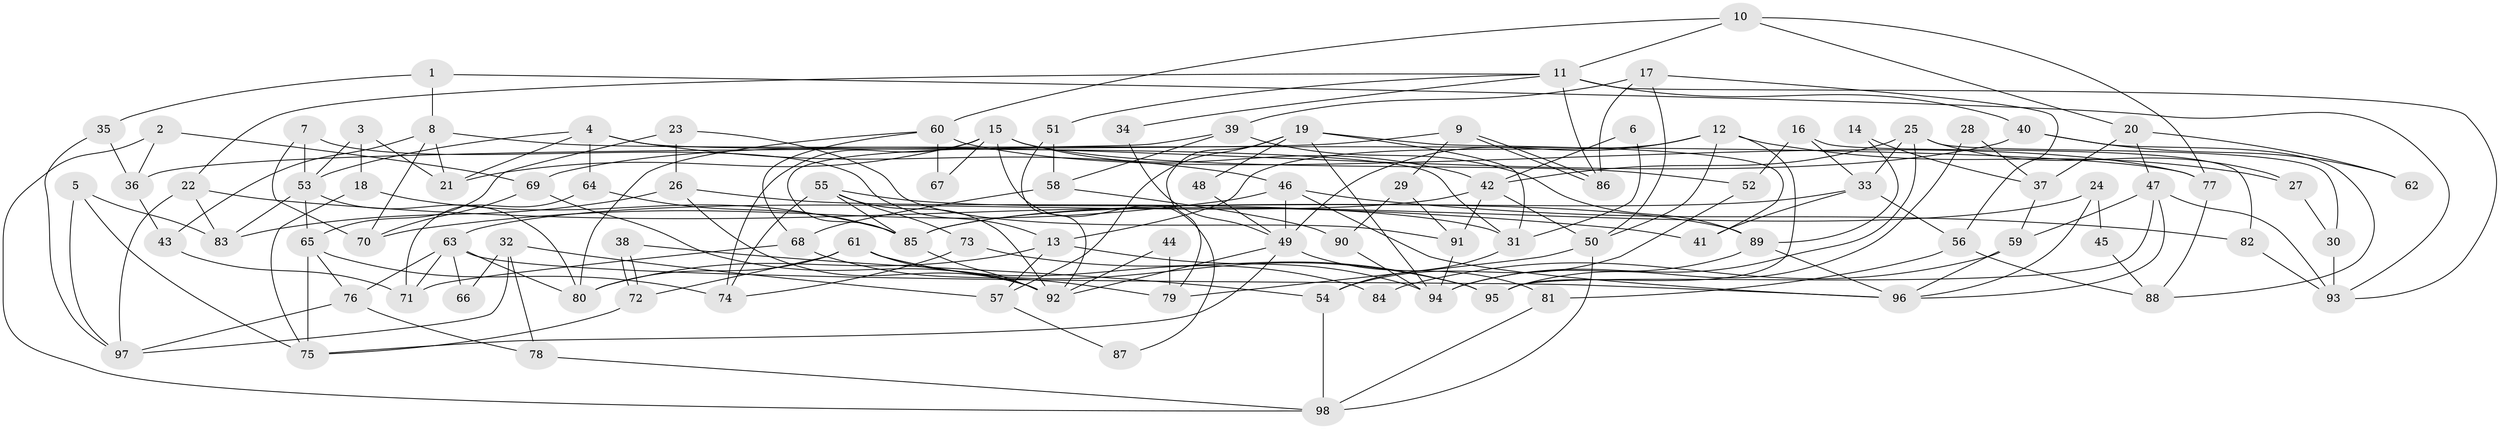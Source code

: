 // Generated by graph-tools (version 1.1) at 2025/26/03/09/25 03:26:13]
// undirected, 98 vertices, 196 edges
graph export_dot {
graph [start="1"]
  node [color=gray90,style=filled];
  1;
  2;
  3;
  4;
  5;
  6;
  7;
  8;
  9;
  10;
  11;
  12;
  13;
  14;
  15;
  16;
  17;
  18;
  19;
  20;
  21;
  22;
  23;
  24;
  25;
  26;
  27;
  28;
  29;
  30;
  31;
  32;
  33;
  34;
  35;
  36;
  37;
  38;
  39;
  40;
  41;
  42;
  43;
  44;
  45;
  46;
  47;
  48;
  49;
  50;
  51;
  52;
  53;
  54;
  55;
  56;
  57;
  58;
  59;
  60;
  61;
  62;
  63;
  64;
  65;
  66;
  67;
  68;
  69;
  70;
  71;
  72;
  73;
  74;
  75;
  76;
  77;
  78;
  79;
  80;
  81;
  82;
  83;
  84;
  85;
  86;
  87;
  88;
  89;
  90;
  91;
  92;
  93;
  94;
  95;
  96;
  97;
  98;
  1 -- 93;
  1 -- 35;
  1 -- 8;
  2 -- 69;
  2 -- 98;
  2 -- 36;
  3 -- 18;
  3 -- 53;
  3 -- 21;
  4 -- 21;
  4 -- 46;
  4 -- 31;
  4 -- 53;
  4 -- 64;
  5 -- 83;
  5 -- 75;
  5 -- 97;
  6 -- 42;
  6 -- 31;
  7 -- 53;
  7 -- 13;
  7 -- 70;
  8 -- 77;
  8 -- 21;
  8 -- 43;
  8 -- 70;
  9 -- 36;
  9 -- 86;
  9 -- 86;
  9 -- 29;
  10 -- 11;
  10 -- 60;
  10 -- 20;
  10 -- 77;
  11 -- 40;
  11 -- 51;
  11 -- 22;
  11 -- 34;
  11 -- 86;
  11 -- 93;
  12 -- 50;
  12 -- 49;
  12 -- 13;
  12 -- 27;
  12 -- 95;
  13 -- 80;
  13 -- 57;
  13 -- 94;
  14 -- 89;
  14 -- 37;
  15 -- 21;
  15 -- 42;
  15 -- 52;
  15 -- 67;
  15 -- 74;
  15 -- 87;
  16 -- 82;
  16 -- 52;
  16 -- 33;
  17 -- 39;
  17 -- 86;
  17 -- 50;
  17 -- 56;
  18 -- 75;
  18 -- 85;
  19 -- 41;
  19 -- 31;
  19 -- 48;
  19 -- 57;
  19 -- 79;
  19 -- 94;
  20 -- 47;
  20 -- 37;
  20 -- 62;
  22 -- 97;
  22 -- 41;
  22 -- 83;
  23 -- 26;
  23 -- 91;
  23 -- 65;
  24 -- 85;
  24 -- 96;
  24 -- 45;
  25 -- 27;
  25 -- 94;
  25 -- 30;
  25 -- 33;
  25 -- 42;
  26 -- 92;
  26 -- 83;
  26 -- 31;
  27 -- 30;
  28 -- 95;
  28 -- 37;
  29 -- 91;
  29 -- 90;
  30 -- 93;
  31 -- 54;
  32 -- 57;
  32 -- 97;
  32 -- 66;
  32 -- 78;
  33 -- 41;
  33 -- 56;
  33 -- 85;
  34 -- 49;
  35 -- 36;
  35 -- 97;
  36 -- 43;
  37 -- 59;
  38 -- 54;
  38 -- 72;
  38 -- 72;
  39 -- 89;
  39 -- 85;
  39 -- 58;
  40 -- 69;
  40 -- 88;
  40 -- 62;
  42 -- 50;
  42 -- 63;
  42 -- 91;
  43 -- 71;
  44 -- 79;
  44 -- 92;
  45 -- 88;
  46 -- 70;
  46 -- 49;
  46 -- 82;
  46 -- 96;
  47 -- 95;
  47 -- 96;
  47 -- 59;
  47 -- 93;
  48 -- 49;
  49 -- 81;
  49 -- 92;
  49 -- 75;
  50 -- 79;
  50 -- 98;
  51 -- 58;
  51 -- 92;
  52 -- 54;
  53 -- 65;
  53 -- 80;
  53 -- 83;
  54 -- 98;
  55 -- 73;
  55 -- 92;
  55 -- 74;
  55 -- 85;
  55 -- 89;
  56 -- 81;
  56 -- 88;
  57 -- 87;
  58 -- 90;
  58 -- 68;
  59 -- 96;
  59 -- 84;
  60 -- 68;
  60 -- 80;
  60 -- 67;
  60 -- 77;
  61 -- 72;
  61 -- 80;
  61 -- 84;
  61 -- 92;
  61 -- 95;
  63 -- 96;
  63 -- 66;
  63 -- 71;
  63 -- 76;
  63 -- 80;
  64 -- 85;
  64 -- 71;
  65 -- 74;
  65 -- 75;
  65 -- 76;
  68 -- 71;
  68 -- 79;
  69 -- 92;
  69 -- 70;
  72 -- 75;
  73 -- 74;
  73 -- 95;
  76 -- 78;
  76 -- 97;
  77 -- 88;
  78 -- 98;
  81 -- 98;
  82 -- 93;
  85 -- 92;
  89 -- 94;
  89 -- 96;
  90 -- 94;
  91 -- 94;
}
